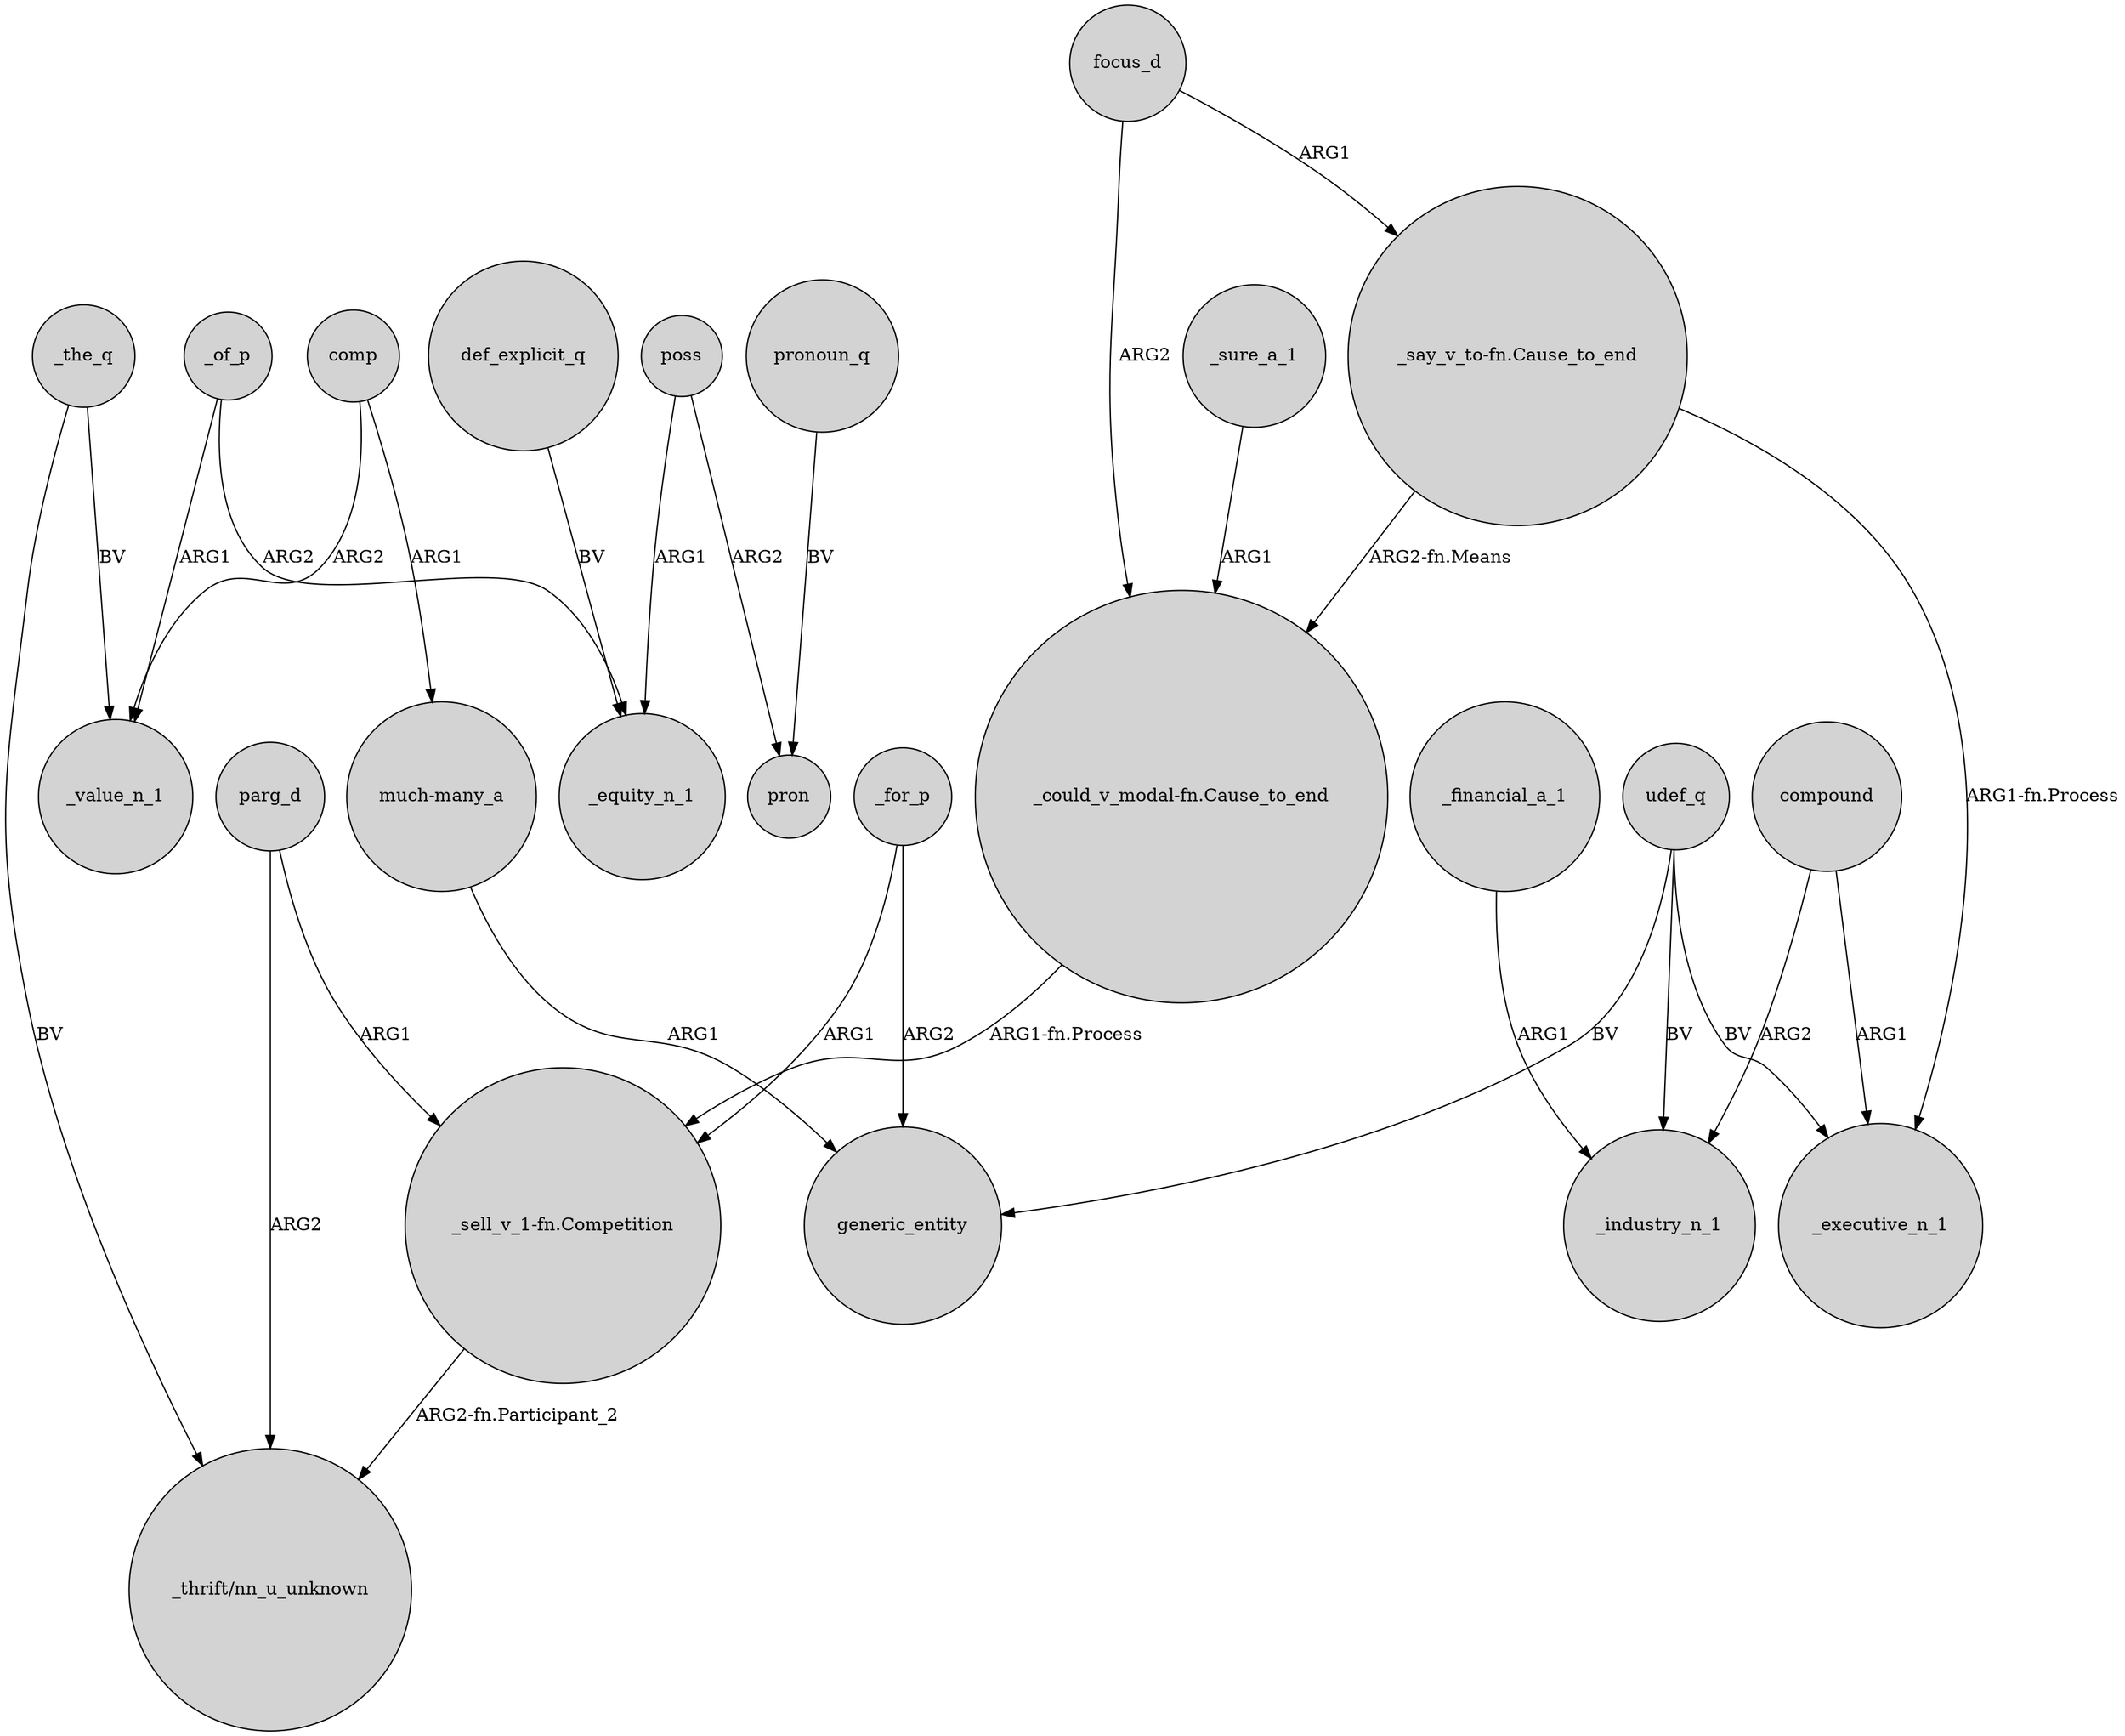 digraph {
	node [shape=circle style=filled]
	comp -> _value_n_1 [label=ARG2]
	_of_p -> _equity_n_1 [label=ARG2]
	compound -> _industry_n_1 [label=ARG2]
	focus_d -> "_say_v_to-fn.Cause_to_end" [label=ARG1]
	parg_d -> "_sell_v_1-fn.Competition" [label=ARG1]
	def_explicit_q -> _equity_n_1 [label=BV]
	_for_p -> generic_entity [label=ARG2]
	udef_q -> generic_entity [label=BV]
	pronoun_q -> pron [label=BV]
	_the_q -> "_thrift/nn_u_unknown" [label=BV]
	comp -> "much-many_a" [label=ARG1]
	udef_q -> _executive_n_1 [label=BV]
	poss -> pron [label=ARG2]
	_financial_a_1 -> _industry_n_1 [label=ARG1]
	"much-many_a" -> generic_entity [label=ARG1]
	parg_d -> "_thrift/nn_u_unknown" [label=ARG2]
	compound -> _executive_n_1 [label=ARG1]
	_the_q -> _value_n_1 [label=BV]
	_of_p -> _value_n_1 [label=ARG1]
	_for_p -> "_sell_v_1-fn.Competition" [label=ARG1]
	"_could_v_modal-fn.Cause_to_end" -> "_sell_v_1-fn.Competition" [label="ARG1-fn.Process"]
	_sure_a_1 -> "_could_v_modal-fn.Cause_to_end" [label=ARG1]
	udef_q -> _industry_n_1 [label=BV]
	"_say_v_to-fn.Cause_to_end" -> "_could_v_modal-fn.Cause_to_end" [label="ARG2-fn.Means"]
	poss -> _equity_n_1 [label=ARG1]
	"_sell_v_1-fn.Competition" -> "_thrift/nn_u_unknown" [label="ARG2-fn.Participant_2"]
	focus_d -> "_could_v_modal-fn.Cause_to_end" [label=ARG2]
	"_say_v_to-fn.Cause_to_end" -> _executive_n_1 [label="ARG1-fn.Process"]
}
